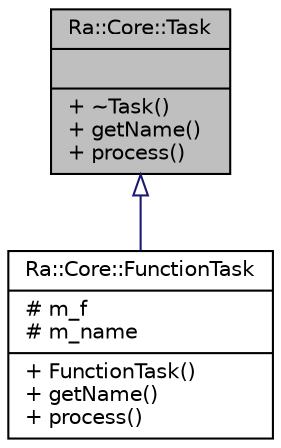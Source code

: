 digraph "Ra::Core::Task"
{
 // INTERACTIVE_SVG=YES
 // LATEX_PDF_SIZE
  edge [fontname="Helvetica",fontsize="10",labelfontname="Helvetica",labelfontsize="10"];
  node [fontname="Helvetica",fontsize="10",shape=record];
  Node1 [label="{Ra::Core::Task\n||+ ~Task()\l+ getName()\l+ process()\l}",height=0.2,width=0.4,color="black", fillcolor="grey75", style="filled", fontcolor="black",tooltip=" "];
  Node1 -> Node2 [dir="back",color="midnightblue",fontsize="10",style="solid",arrowtail="onormal",fontname="Helvetica"];
  Node2 [label="{Ra::Core::FunctionTask\n|# m_f\l# m_name\l|+ FunctionTask()\l+ getName()\l+ process()\l}",height=0.2,width=0.4,color="black", fillcolor="white", style="filled",URL="$classRa_1_1Core_1_1FunctionTask.html",tooltip=" "];
}

